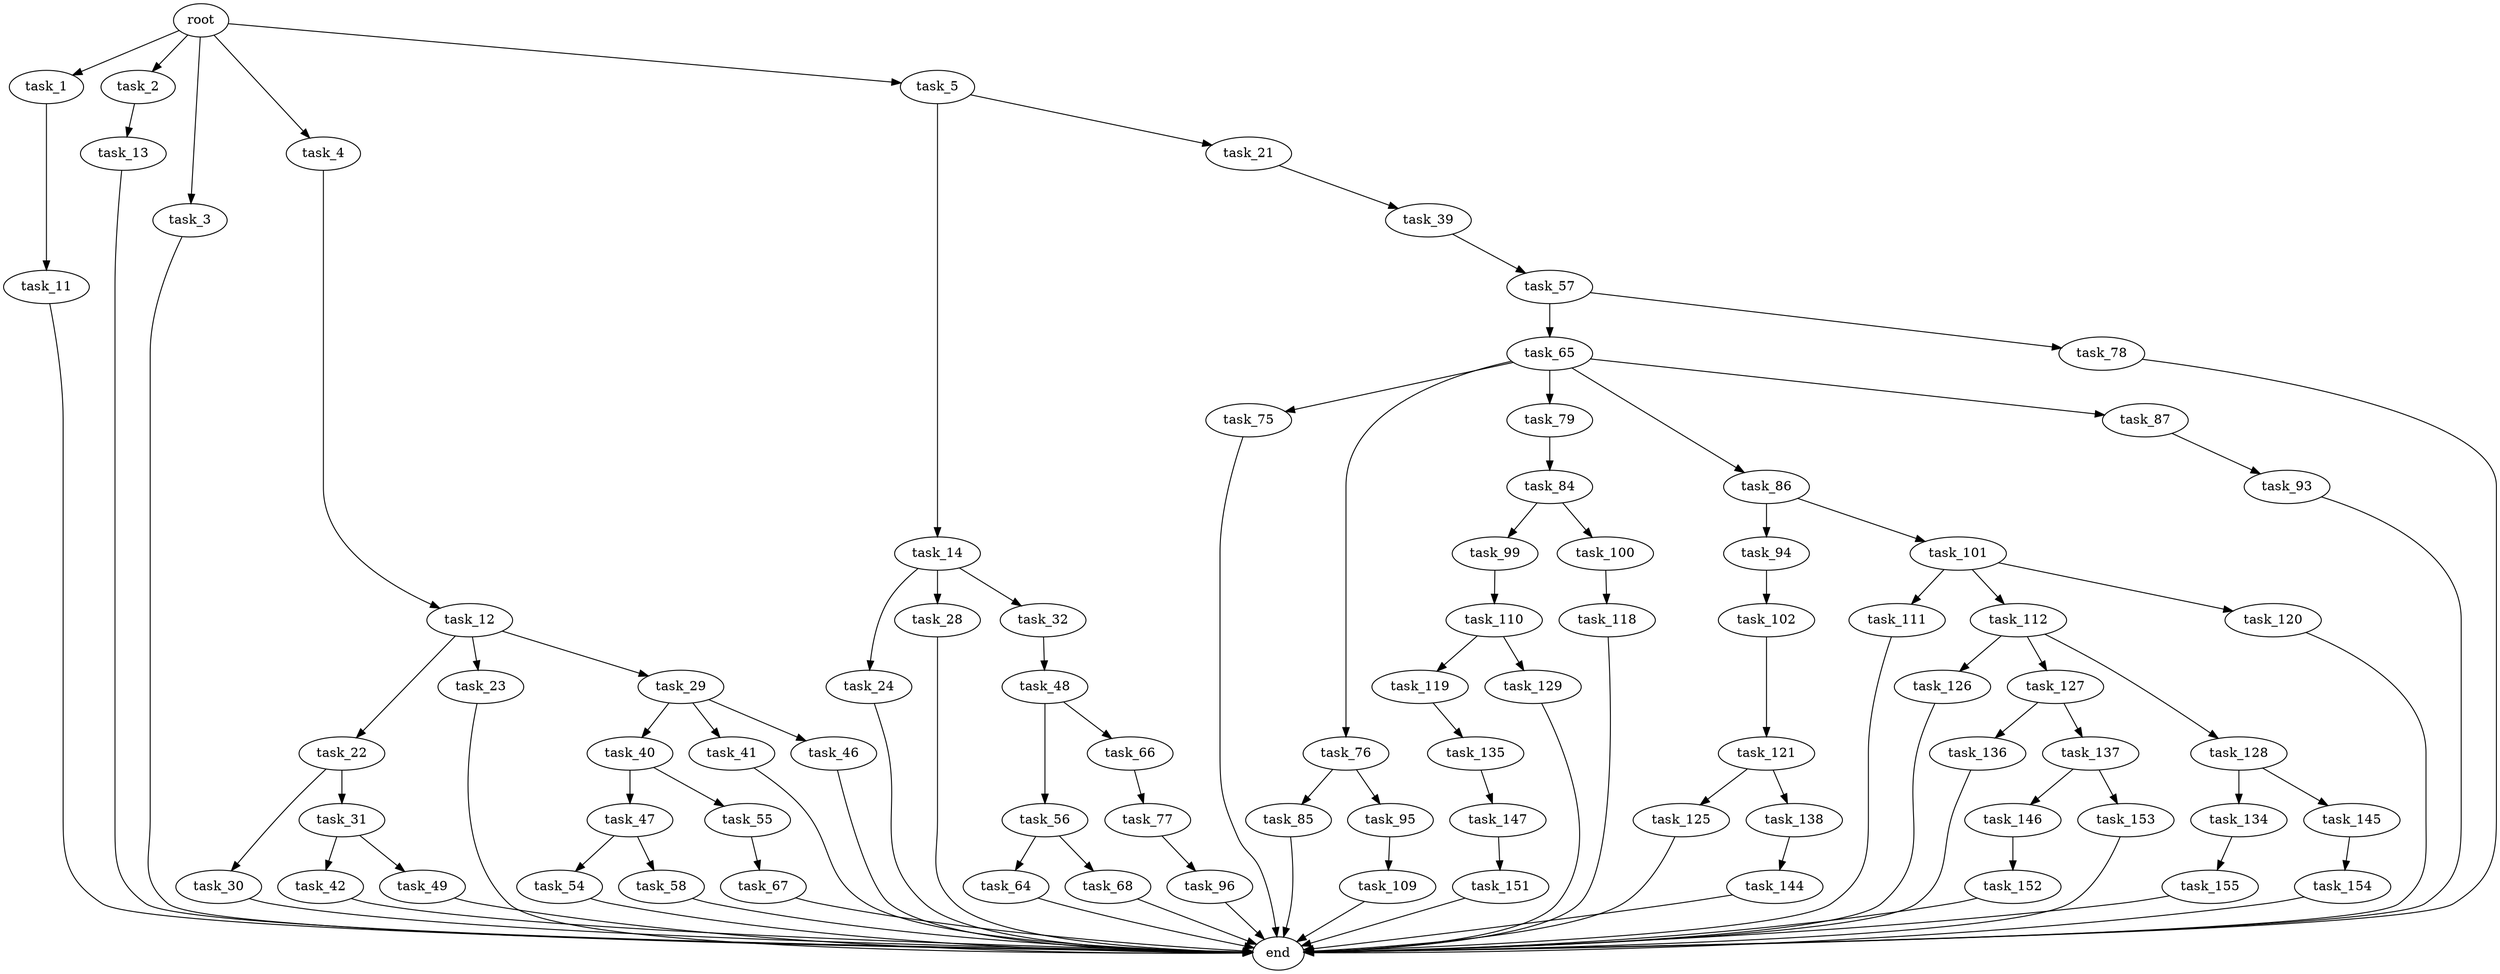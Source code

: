 digraph G {
  root [size="0.000000"];
  task_1 [size="231928233984.000000"];
  task_2 [size="1343922887192.000000"];
  task_3 [size="28511826862.000000"];
  task_4 [size="25683260055.000000"];
  task_5 [size="782757789696.000000"];
  task_11 [size="962087243741.000000"];
  task_12 [size="231928233984.000000"];
  task_13 [size="398084195325.000000"];
  task_14 [size="8589934592.000000"];
  task_21 [size="8589934592.000000"];
  task_22 [size="549755813888.000000"];
  task_23 [size="791733936062.000000"];
  task_24 [size="549755813888.000000"];
  task_28 [size="247000071012.000000"];
  task_29 [size="782757789696.000000"];
  task_30 [size="7673788541.000000"];
  task_31 [size="177196040012.000000"];
  task_32 [size="25396666646.000000"];
  task_39 [size="398801990285.000000"];
  task_40 [size="6649098521.000000"];
  task_41 [size="7772524778.000000"];
  task_42 [size="782757789696.000000"];
  task_46 [size="549755813888.000000"];
  task_47 [size="2067352638.000000"];
  task_48 [size="39673969757.000000"];
  task_49 [size="14240264521.000000"];
  task_54 [size="368293445632.000000"];
  task_55 [size="96759288335.000000"];
  task_56 [size="8589934592.000000"];
  task_57 [size="383106591.000000"];
  task_58 [size="245989998348.000000"];
  task_64 [size="10933121288.000000"];
  task_65 [size="14348036889.000000"];
  task_66 [size="240150468741.000000"];
  task_67 [size="231928233984.000000"];
  task_68 [size="68719476736.000000"];
  task_75 [size="788041460776.000000"];
  task_76 [size="7173820225.000000"];
  task_77 [size="652497713265.000000"];
  task_78 [size="603669821071.000000"];
  task_79 [size="17311986054.000000"];
  task_84 [size="838136916540.000000"];
  task_85 [size="68719476736.000000"];
  task_86 [size="956700427.000000"];
  task_87 [size="8589934592.000000"];
  task_93 [size="2778061838.000000"];
  task_94 [size="31382217652.000000"];
  task_95 [size="493124851842.000000"];
  task_96 [size="503341351.000000"];
  task_99 [size="252420524599.000000"];
  task_100 [size="28991029248.000000"];
  task_101 [size="24541093284.000000"];
  task_102 [size="1841581537.000000"];
  task_109 [size="1073741824000.000000"];
  task_110 [size="1001522218576.000000"];
  task_111 [size="112899381413.000000"];
  task_112 [size="275604054962.000000"];
  task_118 [size="231928233984.000000"];
  task_119 [size="395680005270.000000"];
  task_120 [size="46110769567.000000"];
  task_121 [size="566584559018.000000"];
  task_125 [size="318340959055.000000"];
  task_126 [size="68719476736.000000"];
  task_127 [size="778969604520.000000"];
  task_128 [size="244714867709.000000"];
  task_129 [size="167706278056.000000"];
  task_134 [size="8925251583.000000"];
  task_135 [size="30286507241.000000"];
  task_136 [size="61489430658.000000"];
  task_137 [size="549755813888.000000"];
  task_138 [size="48678869974.000000"];
  task_144 [size="8589934592.000000"];
  task_145 [size="28991029248.000000"];
  task_146 [size="743458577698.000000"];
  task_147 [size="49960291225.000000"];
  task_151 [size="68719476736.000000"];
  task_152 [size="39797750349.000000"];
  task_153 [size="126237055230.000000"];
  task_154 [size="549755813888.000000"];
  task_155 [size="28991029248.000000"];
  end [size="0.000000"];

  root -> task_1 [size="1.000000"];
  root -> task_2 [size="1.000000"];
  root -> task_3 [size="1.000000"];
  root -> task_4 [size="1.000000"];
  root -> task_5 [size="1.000000"];
  task_1 -> task_11 [size="301989888.000000"];
  task_2 -> task_13 [size="838860800.000000"];
  task_3 -> end [size="1.000000"];
  task_4 -> task_12 [size="536870912.000000"];
  task_5 -> task_14 [size="679477248.000000"];
  task_5 -> task_21 [size="679477248.000000"];
  task_11 -> end [size="1.000000"];
  task_12 -> task_22 [size="301989888.000000"];
  task_12 -> task_23 [size="301989888.000000"];
  task_12 -> task_29 [size="301989888.000000"];
  task_13 -> end [size="1.000000"];
  task_14 -> task_24 [size="33554432.000000"];
  task_14 -> task_28 [size="33554432.000000"];
  task_14 -> task_32 [size="33554432.000000"];
  task_21 -> task_39 [size="33554432.000000"];
  task_22 -> task_30 [size="536870912.000000"];
  task_22 -> task_31 [size="536870912.000000"];
  task_23 -> end [size="1.000000"];
  task_24 -> end [size="1.000000"];
  task_28 -> end [size="1.000000"];
  task_29 -> task_40 [size="679477248.000000"];
  task_29 -> task_41 [size="679477248.000000"];
  task_29 -> task_46 [size="679477248.000000"];
  task_30 -> end [size="1.000000"];
  task_31 -> task_42 [size="679477248.000000"];
  task_31 -> task_49 [size="679477248.000000"];
  task_32 -> task_48 [size="75497472.000000"];
  task_39 -> task_57 [size="679477248.000000"];
  task_40 -> task_47 [size="301989888.000000"];
  task_40 -> task_55 [size="301989888.000000"];
  task_41 -> end [size="1.000000"];
  task_42 -> end [size="1.000000"];
  task_46 -> end [size="1.000000"];
  task_47 -> task_54 [size="75497472.000000"];
  task_47 -> task_58 [size="75497472.000000"];
  task_48 -> task_56 [size="33554432.000000"];
  task_48 -> task_66 [size="33554432.000000"];
  task_49 -> end [size="1.000000"];
  task_54 -> end [size="1.000000"];
  task_55 -> task_67 [size="75497472.000000"];
  task_56 -> task_64 [size="33554432.000000"];
  task_56 -> task_68 [size="33554432.000000"];
  task_57 -> task_65 [size="33554432.000000"];
  task_57 -> task_78 [size="33554432.000000"];
  task_58 -> end [size="1.000000"];
  task_64 -> end [size="1.000000"];
  task_65 -> task_75 [size="536870912.000000"];
  task_65 -> task_76 [size="536870912.000000"];
  task_65 -> task_79 [size="536870912.000000"];
  task_65 -> task_86 [size="536870912.000000"];
  task_65 -> task_87 [size="536870912.000000"];
  task_66 -> task_77 [size="679477248.000000"];
  task_67 -> end [size="1.000000"];
  task_68 -> end [size="1.000000"];
  task_75 -> end [size="1.000000"];
  task_76 -> task_85 [size="411041792.000000"];
  task_76 -> task_95 [size="411041792.000000"];
  task_77 -> task_96 [size="536870912.000000"];
  task_78 -> end [size="1.000000"];
  task_79 -> task_84 [size="301989888.000000"];
  task_84 -> task_99 [size="536870912.000000"];
  task_84 -> task_100 [size="536870912.000000"];
  task_85 -> end [size="1.000000"];
  task_86 -> task_94 [size="33554432.000000"];
  task_86 -> task_101 [size="33554432.000000"];
  task_87 -> task_93 [size="33554432.000000"];
  task_93 -> end [size="1.000000"];
  task_94 -> task_102 [size="33554432.000000"];
  task_95 -> task_109 [size="679477248.000000"];
  task_96 -> end [size="1.000000"];
  task_99 -> task_110 [size="536870912.000000"];
  task_100 -> task_118 [size="75497472.000000"];
  task_101 -> task_111 [size="679477248.000000"];
  task_101 -> task_112 [size="679477248.000000"];
  task_101 -> task_120 [size="679477248.000000"];
  task_102 -> task_121 [size="33554432.000000"];
  task_109 -> end [size="1.000000"];
  task_110 -> task_119 [size="679477248.000000"];
  task_110 -> task_129 [size="679477248.000000"];
  task_111 -> end [size="1.000000"];
  task_112 -> task_126 [size="209715200.000000"];
  task_112 -> task_127 [size="209715200.000000"];
  task_112 -> task_128 [size="209715200.000000"];
  task_118 -> end [size="1.000000"];
  task_119 -> task_135 [size="411041792.000000"];
  task_120 -> end [size="1.000000"];
  task_121 -> task_125 [size="679477248.000000"];
  task_121 -> task_138 [size="679477248.000000"];
  task_125 -> end [size="1.000000"];
  task_126 -> end [size="1.000000"];
  task_127 -> task_136 [size="838860800.000000"];
  task_127 -> task_137 [size="838860800.000000"];
  task_128 -> task_134 [size="536870912.000000"];
  task_128 -> task_145 [size="536870912.000000"];
  task_129 -> end [size="1.000000"];
  task_134 -> task_155 [size="209715200.000000"];
  task_135 -> task_147 [size="536870912.000000"];
  task_136 -> end [size="1.000000"];
  task_137 -> task_146 [size="536870912.000000"];
  task_137 -> task_153 [size="536870912.000000"];
  task_138 -> task_144 [size="75497472.000000"];
  task_144 -> end [size="1.000000"];
  task_145 -> task_154 [size="75497472.000000"];
  task_146 -> task_152 [size="838860800.000000"];
  task_147 -> task_151 [size="838860800.000000"];
  task_151 -> end [size="1.000000"];
  task_152 -> end [size="1.000000"];
  task_153 -> end [size="1.000000"];
  task_154 -> end [size="1.000000"];
  task_155 -> end [size="1.000000"];
}
